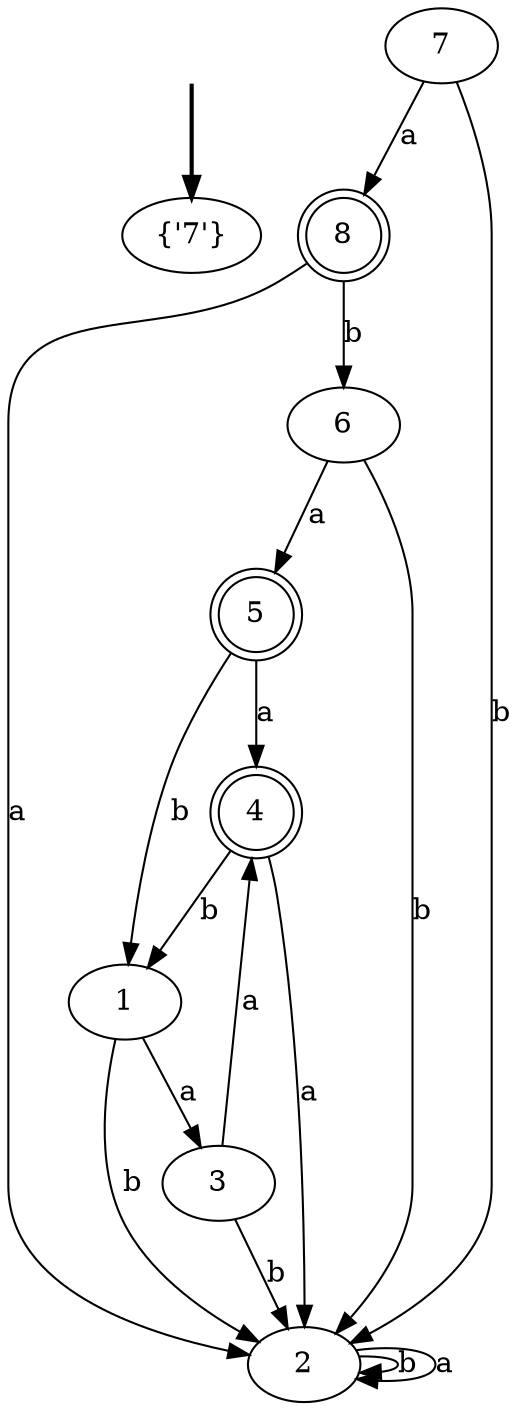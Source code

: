 digraph {
	fake [style=invisible]
	8 [shape=doublecircle]
	4 [shape=doublecircle]
	1
	7
	2
	5 [shape=doublecircle]
	3
	6
	fake -> "{'7'}" [style=bold]
	7 -> 2 [label=b]
	7 -> 8 [label=a]
	2 -> 2 [label=b]
	2 -> 2 [label=a]
	8 -> 6 [label=b]
	8 -> 2 [label=a]
	6 -> 2 [label=b]
	6 -> 5 [label=a]
	5 -> 1 [label=b]
	5 -> 4 [label=a]
	1 -> 2 [label=b]
	1 -> 3 [label=a]
	4 -> 1 [label=b]
	4 -> 2 [label=a]
	3 -> 2 [label=b]
	3 -> 4 [label=a]
}
